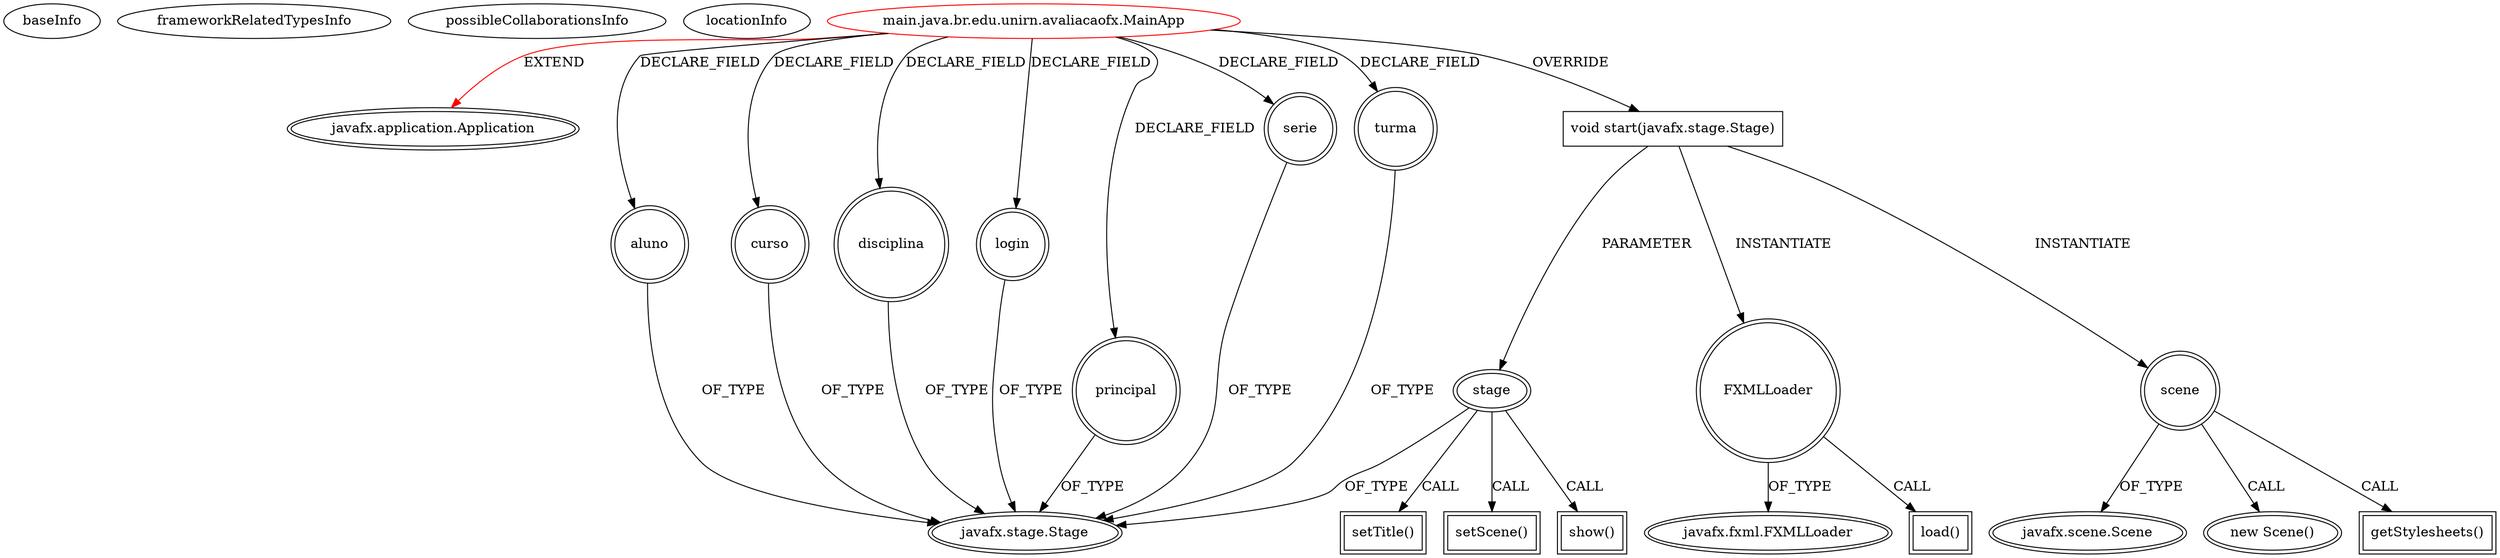 digraph {
baseInfo[graphId=1863,category="extension_graph",isAnonymous=false,possibleRelation=false]
frameworkRelatedTypesInfo[0="javafx.application.Application"]
possibleCollaborationsInfo[]
locationInfo[projectName="andersonolisilva-exemplo_jfx",filePath="/andersonolisilva-exemplo_jfx/exemplo_jfx-master/src/main/java/br/edu/unirn/avaliacaofx/MainApp.java",contextSignature="MainApp",graphId="1863"]
0[label="main.java.br.edu.unirn.avaliacaofx.MainApp",vertexType="ROOT_CLIENT_CLASS_DECLARATION",isFrameworkType=false,color=red]
1[label="javafx.application.Application",vertexType="FRAMEWORK_CLASS_TYPE",isFrameworkType=true,peripheries=2]
2[label="aluno",vertexType="FIELD_DECLARATION",isFrameworkType=true,peripheries=2,shape=circle]
3[label="javafx.stage.Stage",vertexType="FRAMEWORK_CLASS_TYPE",isFrameworkType=true,peripheries=2]
4[label="curso",vertexType="FIELD_DECLARATION",isFrameworkType=true,peripheries=2,shape=circle]
6[label="disciplina",vertexType="FIELD_DECLARATION",isFrameworkType=true,peripheries=2,shape=circle]
8[label="login",vertexType="FIELD_DECLARATION",isFrameworkType=true,peripheries=2,shape=circle]
10[label="principal",vertexType="FIELD_DECLARATION",isFrameworkType=true,peripheries=2,shape=circle]
12[label="serie",vertexType="FIELD_DECLARATION",isFrameworkType=true,peripheries=2,shape=circle]
14[label="turma",vertexType="FIELD_DECLARATION",isFrameworkType=true,peripheries=2,shape=circle]
16[label="void start(javafx.stage.Stage)",vertexType="OVERRIDING_METHOD_DECLARATION",isFrameworkType=false,shape=box]
17[label="stage",vertexType="PARAMETER_DECLARATION",isFrameworkType=true,peripheries=2]
19[label="FXMLLoader",vertexType="VARIABLE_EXPRESION",isFrameworkType=true,peripheries=2,shape=circle]
21[label="javafx.fxml.FXMLLoader",vertexType="FRAMEWORK_CLASS_TYPE",isFrameworkType=true,peripheries=2]
20[label="load()",vertexType="INSIDE_CALL",isFrameworkType=true,peripheries=2,shape=box]
23[label="scene",vertexType="VARIABLE_EXPRESION",isFrameworkType=true,peripheries=2,shape=circle]
24[label="javafx.scene.Scene",vertexType="FRAMEWORK_CLASS_TYPE",isFrameworkType=true,peripheries=2]
22[label="new Scene()",vertexType="CONSTRUCTOR_CALL",isFrameworkType=true,peripheries=2]
26[label="getStylesheets()",vertexType="INSIDE_CALL",isFrameworkType=true,peripheries=2,shape=box]
28[label="setTitle()",vertexType="INSIDE_CALL",isFrameworkType=true,peripheries=2,shape=box]
30[label="setScene()",vertexType="INSIDE_CALL",isFrameworkType=true,peripheries=2,shape=box]
32[label="show()",vertexType="INSIDE_CALL",isFrameworkType=true,peripheries=2,shape=box]
0->1[label="EXTEND",color=red]
0->2[label="DECLARE_FIELD"]
2->3[label="OF_TYPE"]
0->4[label="DECLARE_FIELD"]
4->3[label="OF_TYPE"]
0->6[label="DECLARE_FIELD"]
6->3[label="OF_TYPE"]
0->8[label="DECLARE_FIELD"]
8->3[label="OF_TYPE"]
0->10[label="DECLARE_FIELD"]
10->3[label="OF_TYPE"]
0->12[label="DECLARE_FIELD"]
12->3[label="OF_TYPE"]
0->14[label="DECLARE_FIELD"]
14->3[label="OF_TYPE"]
0->16[label="OVERRIDE"]
17->3[label="OF_TYPE"]
16->17[label="PARAMETER"]
16->19[label="INSTANTIATE"]
19->21[label="OF_TYPE"]
19->20[label="CALL"]
16->23[label="INSTANTIATE"]
23->24[label="OF_TYPE"]
23->22[label="CALL"]
23->26[label="CALL"]
17->28[label="CALL"]
17->30[label="CALL"]
17->32[label="CALL"]
}
